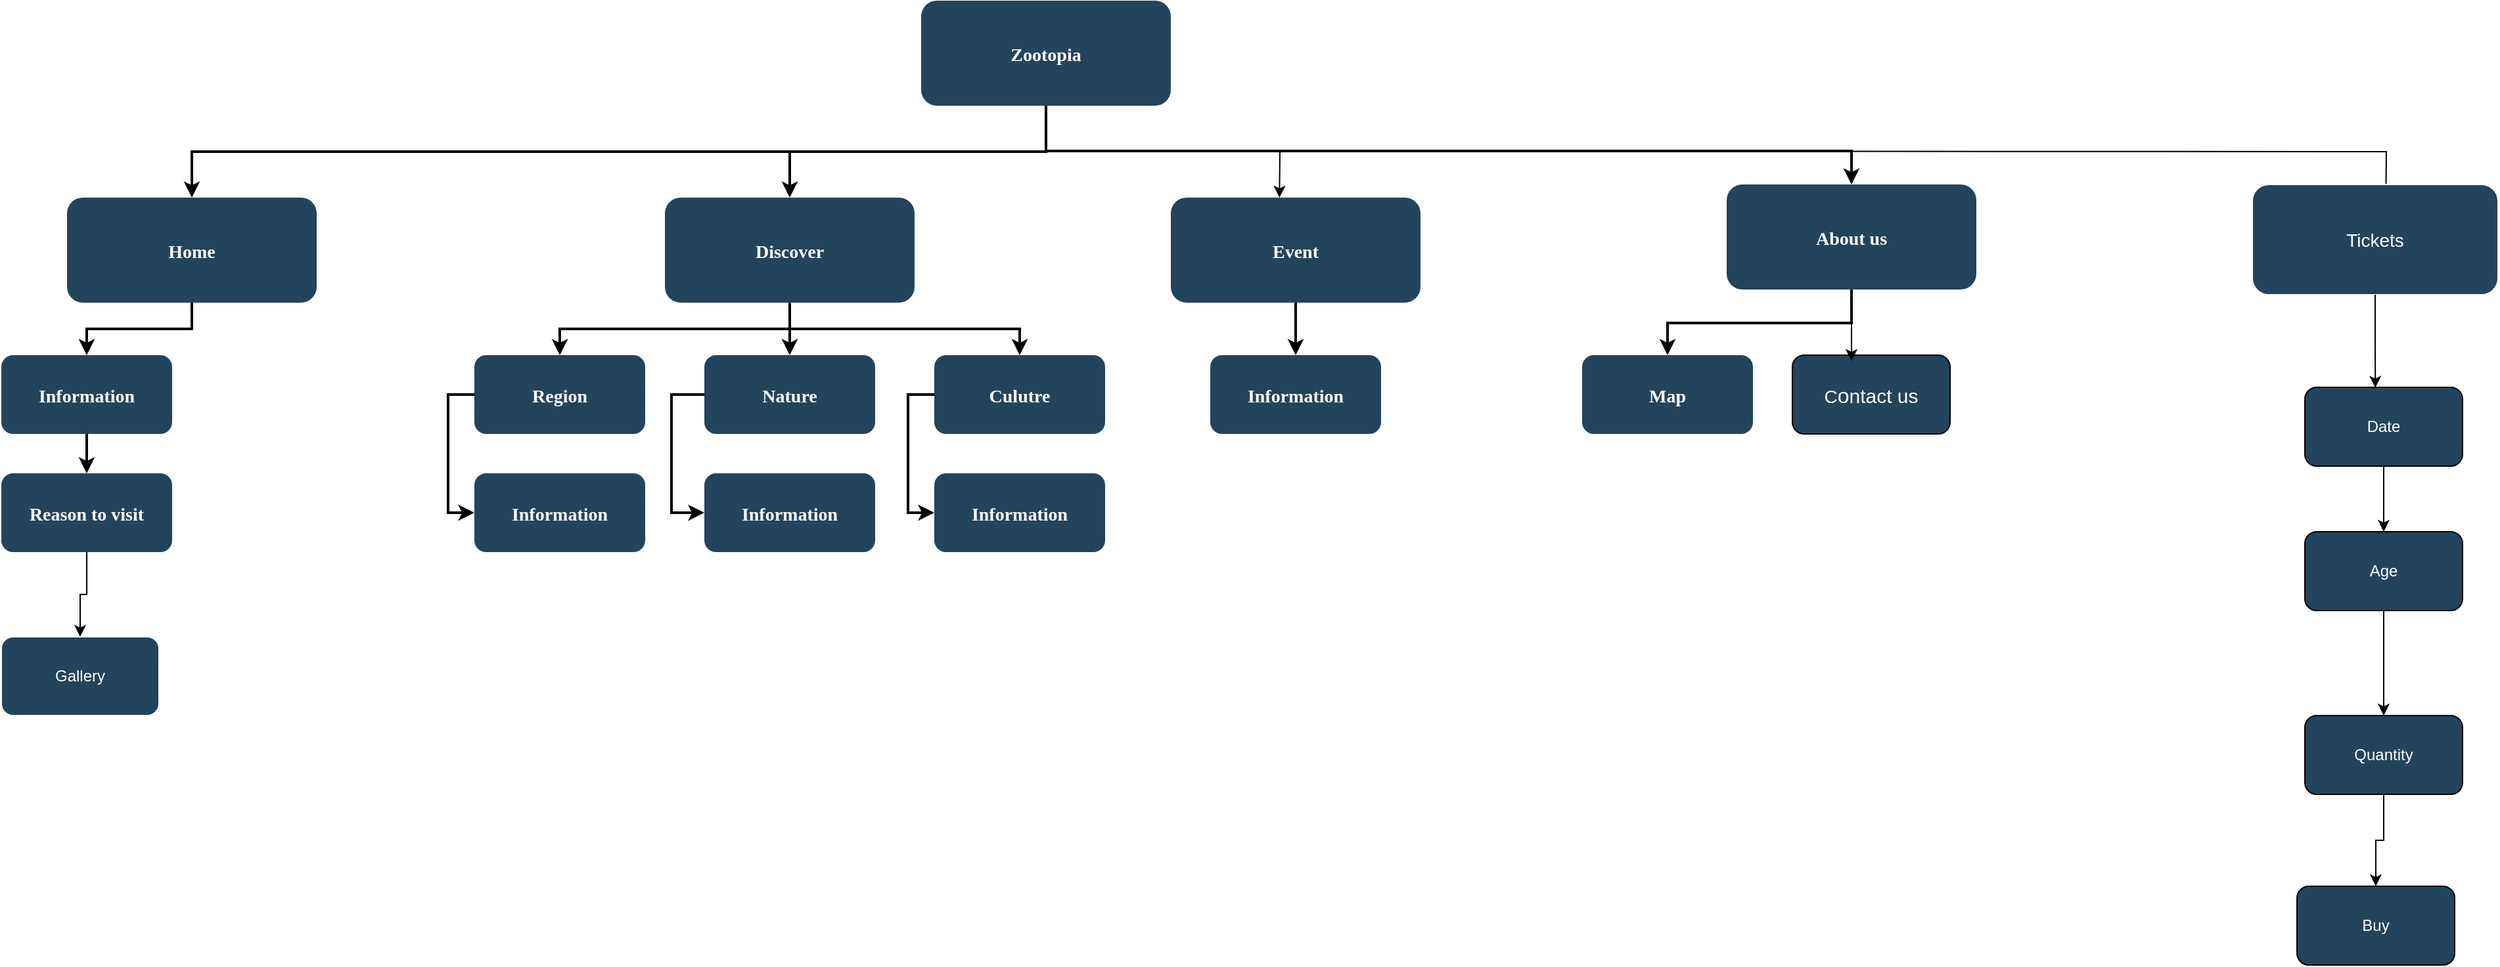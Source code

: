 <mxfile version="22.1.21" type="device">
  <diagram name="Page-1" id="2c0d36ab-eaac-3732-788b-9136903baeff">
    <mxGraphModel dx="1059" dy="606" grid="1" gridSize="10" guides="1" tooltips="1" connect="1" arrows="1" fold="1" page="1" pageScale="1.5" pageWidth="1169" pageHeight="827" background="none" math="0" shadow="0">
      <root>
        <mxCell id="0" />
        <mxCell id="1" parent="0" />
        <mxCell id="BSb9kTzpIxqj5v7kkfCS-125" style="edgeStyle=orthogonalEdgeStyle;rounded=0;orthogonalLoop=1;jettySize=auto;html=1;exitX=0.5;exitY=1;exitDx=0;exitDy=0;entryX=0.5;entryY=0;entryDx=0;entryDy=0;fillColor=#ffe6cc;strokeColor=#000000;" parent="1" edge="1">
          <mxGeometry relative="1" as="geometry">
            <mxPoint x="860" y="300" as="sourcePoint" />
            <mxPoint x="1871.5" y="350" as="targetPoint" />
          </mxGeometry>
        </mxCell>
        <mxCell id="2" value="Zootopia" style="rounded=1;fillColor=#23445D;gradientColor=none;strokeColor=none;fontColor=#FFFFFF;fontStyle=1;fontFamily=Tahoma;fontSize=14;" parent="1" vertex="1">
          <mxGeometry x="757" y="185.5" width="190" height="80" as="geometry" />
        </mxCell>
        <mxCell id="4" value="About us" style="rounded=1;fillColor=#23445D;gradientColor=none;strokeColor=none;fontColor=#FFFFFF;fontStyle=1;fontFamily=Tahoma;fontSize=14;" parent="1" vertex="1">
          <mxGeometry x="1370.0" y="325.5" width="190" height="80" as="geometry" />
        </mxCell>
        <mxCell id="9" value="" style="edgeStyle=elbowEdgeStyle;elbow=vertical;strokeWidth=2;rounded=0;" parent="1" source="2" target="4" edge="1">
          <mxGeometry x="337" y="215.5" width="100" height="100" as="geometry">
            <mxPoint x="337" y="315.5" as="sourcePoint" />
            <mxPoint x="437" y="215.5" as="targetPoint" />
            <Array as="points">
              <mxPoint x="1100" y="300" />
              <mxPoint x="1457" y="300" />
            </Array>
          </mxGeometry>
        </mxCell>
        <mxCell id="BSb9kTzpIxqj5v7kkfCS-130" style="edgeStyle=orthogonalEdgeStyle;rounded=0;orthogonalLoop=1;jettySize=auto;html=1;exitX=0.5;exitY=0;exitDx=0;exitDy=0;" parent="1" source="10" edge="1">
          <mxGeometry relative="1" as="geometry">
            <mxPoint x="1041.882" y="335.353" as="targetPoint" />
          </mxGeometry>
        </mxCell>
        <mxCell id="10" value="Event" style="rounded=1;fillColor=#23445D;gradientColor=none;strokeColor=none;fontColor=#FFFFFF;fontStyle=1;fontFamily=Tahoma;fontSize=14;" parent="1" vertex="1">
          <mxGeometry x="947" y="335.5" width="190" height="80" as="geometry" />
        </mxCell>
        <mxCell id="12" value="Discover" style="rounded=1;fillColor=#23445D;gradientColor=none;strokeColor=none;fontColor=#FFFFFF;fontStyle=1;fontFamily=Tahoma;fontSize=14;" parent="1" vertex="1">
          <mxGeometry x="562.0" y="335.5" width="190" height="80" as="geometry" />
        </mxCell>
        <mxCell id="13" value="Home" style="rounded=1;fillColor=#23445D;gradientColor=none;strokeColor=none;fontColor=#FFFFFF;fontStyle=1;fontFamily=Tahoma;fontSize=14;" parent="1" vertex="1">
          <mxGeometry x="107" y="335.5" width="190" height="80" as="geometry" />
        </mxCell>
        <mxCell id="14" value="Information" style="rounded=1;fillColor=#23445D;gradientColor=none;strokeColor=none;fontColor=#FFFFFF;fontStyle=1;fontFamily=Tahoma;fontSize=14;" parent="1" vertex="1">
          <mxGeometry x="57" y="455.5" width="130" height="60" as="geometry" />
        </mxCell>
        <mxCell id="BSb9kTzpIxqj5v7kkfCS-127" style="edgeStyle=orthogonalEdgeStyle;rounded=0;orthogonalLoop=1;jettySize=auto;html=1;exitX=0.5;exitY=1;exitDx=0;exitDy=0;entryX=0.5;entryY=0;entryDx=0;entryDy=0;" parent="1" source="15" target="BSb9kTzpIxqj5v7kkfCS-126" edge="1">
          <mxGeometry relative="1" as="geometry" />
        </mxCell>
        <mxCell id="15" value="Reason to visit" style="rounded=1;fillColor=#23445D;gradientColor=none;strokeColor=none;fontColor=#FFFFFF;fontStyle=1;fontFamily=Tahoma;fontSize=14;" parent="1" vertex="1">
          <mxGeometry x="57" y="545.5" width="130" height="60" as="geometry" />
        </mxCell>
        <mxCell id="25" value="Region" style="rounded=1;fillColor=#23445D;gradientColor=none;strokeColor=none;fontColor=#FFFFFF;fontStyle=1;fontFamily=Tahoma;fontSize=14;" parent="1" vertex="1">
          <mxGeometry x="417" y="455.5" width="130" height="60" as="geometry" />
        </mxCell>
        <mxCell id="26" value="Information" style="rounded=1;fillColor=#23445D;gradientColor=none;strokeColor=none;fontColor=#FFFFFF;fontStyle=1;fontFamily=Tahoma;fontSize=14;" parent="1" vertex="1">
          <mxGeometry x="417" y="545.5" width="130" height="60" as="geometry" />
        </mxCell>
        <mxCell id="29" value="Nature" style="rounded=1;fillColor=#23445D;gradientColor=none;strokeColor=none;fontColor=#FFFFFF;fontStyle=1;fontFamily=Tahoma;fontSize=14;" parent="1" vertex="1">
          <mxGeometry x="592" y="455.5" width="130" height="60" as="geometry" />
        </mxCell>
        <mxCell id="30" value="Information" style="rounded=1;fillColor=#23445D;gradientColor=none;strokeColor=none;fontColor=#FFFFFF;fontStyle=1;fontFamily=Tahoma;fontSize=14;" parent="1" vertex="1">
          <mxGeometry x="592" y="545.5" width="130" height="60" as="geometry" />
        </mxCell>
        <mxCell id="33" value="Culutre" style="rounded=1;fillColor=#23445D;gradientColor=none;strokeColor=none;fontColor=#FFFFFF;fontStyle=1;fontFamily=Tahoma;fontSize=14;" parent="1" vertex="1">
          <mxGeometry x="767" y="455.5" width="130" height="60" as="geometry" />
        </mxCell>
        <mxCell id="34" value="Information" style="rounded=1;fillColor=#23445D;gradientColor=none;strokeColor=none;fontColor=#FFFFFF;fontStyle=1;fontFamily=Tahoma;fontSize=14;" parent="1" vertex="1">
          <mxGeometry x="767" y="545.5" width="130" height="60" as="geometry" />
        </mxCell>
        <mxCell id="41" value="Information" style="rounded=1;fillColor=#23445D;gradientColor=none;strokeColor=none;fontColor=#FFFFFF;fontStyle=1;fontFamily=Tahoma;fontSize=14;" parent="1" vertex="1">
          <mxGeometry x="977" y="455.5" width="130" height="60" as="geometry" />
        </mxCell>
        <mxCell id="48" value="Map" style="rounded=1;fillColor=#23445D;gradientColor=none;strokeColor=none;fontColor=#FFFFFF;fontStyle=1;fontFamily=Tahoma;fontSize=14;" parent="1" vertex="1">
          <mxGeometry x="1260" y="455.5" width="130" height="60" as="geometry" />
        </mxCell>
        <mxCell id="59" value="" style="edgeStyle=elbowEdgeStyle;elbow=vertical;strokeWidth=2;rounded=0;" parent="1" source="2" target="12" edge="1">
          <mxGeometry x="347" y="225.5" width="100" height="100" as="geometry">
            <mxPoint x="862.0" y="275.5" as="sourcePoint" />
            <mxPoint x="1467.0" y="345.5" as="targetPoint" />
          </mxGeometry>
        </mxCell>
        <mxCell id="61" value="" style="edgeStyle=elbowEdgeStyle;elbow=vertical;strokeWidth=2;rounded=0;" parent="1" source="2" target="13" edge="1">
          <mxGeometry x="-23" y="135.5" width="100" height="100" as="geometry">
            <mxPoint x="-23" y="235.5" as="sourcePoint" />
            <mxPoint x="77" y="135.5" as="targetPoint" />
          </mxGeometry>
        </mxCell>
        <mxCell id="62" value="" style="edgeStyle=elbowEdgeStyle;elbow=vertical;strokeWidth=2;rounded=0;" parent="1" source="13" target="14" edge="1">
          <mxGeometry x="-23" y="135.5" width="100" height="100" as="geometry">
            <mxPoint x="-23" y="235.5" as="sourcePoint" />
            <mxPoint x="77" y="135.5" as="targetPoint" />
          </mxGeometry>
        </mxCell>
        <mxCell id="70" value="" style="edgeStyle=elbowEdgeStyle;elbow=horizontal;strokeWidth=2;rounded=0;" parent="1" source="25" target="26" edge="1">
          <mxGeometry x="-23" y="135.5" width="100" height="100" as="geometry">
            <mxPoint x="-23" y="235.5" as="sourcePoint" />
            <mxPoint x="77" y="135.5" as="targetPoint" />
            <Array as="points">
              <mxPoint x="397" y="535.5" />
            </Array>
          </mxGeometry>
        </mxCell>
        <mxCell id="73" value="" style="edgeStyle=elbowEdgeStyle;elbow=horizontal;strokeWidth=2;rounded=0;" parent="1" source="29" target="30" edge="1">
          <mxGeometry x="-23" y="135.5" width="100" height="100" as="geometry">
            <mxPoint x="-23" y="235.5" as="sourcePoint" />
            <mxPoint x="77" y="135.5" as="targetPoint" />
            <Array as="points">
              <mxPoint x="567" y="535.5" />
            </Array>
          </mxGeometry>
        </mxCell>
        <mxCell id="76" value="" style="edgeStyle=elbowEdgeStyle;elbow=horizontal;strokeWidth=2;rounded=0;" parent="1" source="33" target="34" edge="1">
          <mxGeometry x="-23" y="135.5" width="100" height="100" as="geometry">
            <mxPoint x="-23" y="235.5" as="sourcePoint" />
            <mxPoint x="77" y="135.5" as="targetPoint" />
            <Array as="points">
              <mxPoint x="747" y="535.5" />
            </Array>
          </mxGeometry>
        </mxCell>
        <mxCell id="100" value="" style="edgeStyle=elbowEdgeStyle;elbow=vertical;strokeWidth=2;rounded=0;" parent="1" source="12" target="25" edge="1">
          <mxGeometry x="-23" y="135.5" width="100" height="100" as="geometry">
            <mxPoint x="-23" y="235.5" as="sourcePoint" />
            <mxPoint x="77" y="135.5" as="targetPoint" />
          </mxGeometry>
        </mxCell>
        <mxCell id="101" value="" style="edgeStyle=elbowEdgeStyle;elbow=vertical;strokeWidth=2;rounded=0;" parent="1" source="12" target="29" edge="1">
          <mxGeometry x="-23" y="135.5" width="100" height="100" as="geometry">
            <mxPoint x="-23" y="235.5" as="sourcePoint" />
            <mxPoint x="77" y="135.5" as="targetPoint" />
          </mxGeometry>
        </mxCell>
        <mxCell id="102" value="" style="edgeStyle=elbowEdgeStyle;elbow=vertical;strokeWidth=2;rounded=0;" parent="1" source="12" target="33" edge="1">
          <mxGeometry x="-23" y="135.5" width="100" height="100" as="geometry">
            <mxPoint x="-23" y="235.5" as="sourcePoint" />
            <mxPoint x="77" y="135.5" as="targetPoint" />
          </mxGeometry>
        </mxCell>
        <mxCell id="103" value="" style="edgeStyle=elbowEdgeStyle;elbow=vertical;strokeWidth=2;rounded=0;" parent="1" source="10" target="41" edge="1">
          <mxGeometry x="-23" y="135.5" width="100" height="100" as="geometry">
            <mxPoint x="-23" y="235.5" as="sourcePoint" />
            <mxPoint x="77" y="135.5" as="targetPoint" />
          </mxGeometry>
        </mxCell>
        <mxCell id="104" value="" style="edgeStyle=elbowEdgeStyle;elbow=vertical;strokeWidth=2;rounded=0;" parent="1" source="4" target="48" edge="1">
          <mxGeometry x="-23" y="135.5" width="100" height="100" as="geometry">
            <mxPoint x="-23" y="235.5" as="sourcePoint" />
            <mxPoint x="77" y="135.5" as="targetPoint" />
            <Array as="points">
              <mxPoint x="1465" y="431" />
            </Array>
          </mxGeometry>
        </mxCell>
        <mxCell id="107" value="" style="edgeStyle=elbowEdgeStyle;elbow=vertical;rounded=0;strokeWidth=2;" parent="1" source="14" target="15" edge="1">
          <mxGeometry x="-23" y="135.5" width="100" height="100" as="geometry">
            <mxPoint x="-23" y="235.5" as="sourcePoint" />
            <mxPoint x="77" y="135.5" as="targetPoint" />
          </mxGeometry>
        </mxCell>
        <mxCell id="BSb9kTzpIxqj5v7kkfCS-123" value="&lt;font color=&quot;#ffffff&quot;&gt;&lt;span style=&quot;font-size: 14px;&quot;&gt;Tickets&lt;/span&gt;&lt;/font&gt;" style="rounded=1;whiteSpace=wrap;html=1;fillColor=#23445D;strokeColor=#FFFFFF;" parent="1" vertex="1">
          <mxGeometry x="1770" y="325.5" width="187" height="84" as="geometry" />
        </mxCell>
        <mxCell id="BSb9kTzpIxqj5v7kkfCS-126" value="&lt;font color=&quot;#ffffff&quot;&gt;Gallery&lt;/font&gt;" style="rounded=1;whiteSpace=wrap;html=1;fillColor=#23445D;strokeColor=#FFFFFF;" parent="1" vertex="1">
          <mxGeometry x="57" y="670" width="120" height="60" as="geometry" />
        </mxCell>
        <mxCell id="BSb9kTzpIxqj5v7kkfCS-132" value="" style="endArrow=classic;html=1;rounded=0;entryX=0.435;entryY=-0.105;entryDx=0;entryDy=0;entryPerimeter=0;" parent="1" edge="1">
          <mxGeometry width="50" height="50" relative="1" as="geometry">
            <mxPoint x="1030" y="300" as="sourcePoint" />
            <mxPoint x="1029.65" y="335.5" as="targetPoint" />
          </mxGeometry>
        </mxCell>
        <mxCell id="8ChN76vkR7CraZMS8rs1-129" style="edgeStyle=orthogonalEdgeStyle;rounded=0;orthogonalLoop=1;jettySize=auto;html=1;exitX=0.5;exitY=1;exitDx=0;exitDy=0;" parent="1" source="8ChN76vkR7CraZMS8rs1-124" target="8ChN76vkR7CraZMS8rs1-125" edge="1">
          <mxGeometry relative="1" as="geometry" />
        </mxCell>
        <mxCell id="8ChN76vkR7CraZMS8rs1-124" value="&lt;font color=&quot;#ffffff&quot;&gt;Date&lt;/font&gt;" style="rounded=1;whiteSpace=wrap;html=1;fillColor=#23445D;" parent="1" vertex="1">
          <mxGeometry x="1810" y="480" width="120" height="60" as="geometry" />
        </mxCell>
        <mxCell id="8ChN76vkR7CraZMS8rs1-130" style="edgeStyle=orthogonalEdgeStyle;rounded=0;orthogonalLoop=1;jettySize=auto;html=1;exitX=0.5;exitY=1;exitDx=0;exitDy=0;" parent="1" source="8ChN76vkR7CraZMS8rs1-125" target="8ChN76vkR7CraZMS8rs1-126" edge="1">
          <mxGeometry relative="1" as="geometry" />
        </mxCell>
        <mxCell id="8ChN76vkR7CraZMS8rs1-125" value="&lt;font color=&quot;#ffffff&quot;&gt;Age&lt;/font&gt;" style="rounded=1;whiteSpace=wrap;html=1;fillColor=#23445D;" parent="1" vertex="1">
          <mxGeometry x="1810" y="590" width="120" height="60" as="geometry" />
        </mxCell>
        <mxCell id="8ChN76vkR7CraZMS8rs1-131" style="edgeStyle=orthogonalEdgeStyle;rounded=0;orthogonalLoop=1;jettySize=auto;html=1;exitX=0.5;exitY=1;exitDx=0;exitDy=0;entryX=0.5;entryY=0;entryDx=0;entryDy=0;" parent="1" source="8ChN76vkR7CraZMS8rs1-126" target="8ChN76vkR7CraZMS8rs1-127" edge="1">
          <mxGeometry relative="1" as="geometry" />
        </mxCell>
        <mxCell id="8ChN76vkR7CraZMS8rs1-126" value="&lt;font color=&quot;#ffffff&quot;&gt;Quantity&lt;/font&gt;" style="rounded=1;whiteSpace=wrap;html=1;fillColor=#23445D;" parent="1" vertex="1">
          <mxGeometry x="1810" y="730" width="120" height="60" as="geometry" />
        </mxCell>
        <mxCell id="8ChN76vkR7CraZMS8rs1-127" value="&lt;font color=&quot;#ffffff&quot;&gt;Buy&lt;/font&gt;" style="rounded=1;whiteSpace=wrap;html=1;fillColor=#23445D;" parent="1" vertex="1">
          <mxGeometry x="1804" y="860" width="120" height="60" as="geometry" />
        </mxCell>
        <mxCell id="8ChN76vkR7CraZMS8rs1-128" style="edgeStyle=orthogonalEdgeStyle;rounded=0;orthogonalLoop=1;jettySize=auto;html=1;exitX=0.5;exitY=1;exitDx=0;exitDy=0;entryX=0.447;entryY=0.005;entryDx=0;entryDy=0;entryPerimeter=0;" parent="1" source="BSb9kTzpIxqj5v7kkfCS-123" target="8ChN76vkR7CraZMS8rs1-124" edge="1">
          <mxGeometry relative="1" as="geometry">
            <mxPoint x="1863" y="470" as="targetPoint" />
          </mxGeometry>
        </mxCell>
        <mxCell id="5SJyJrD-QBAm1HcCJdYE-107" value="&lt;font style=&quot;font-size: 14px;&quot; color=&quot;#ffffff&quot;&gt;C&lt;/font&gt;&lt;font style=&quot;font-size: 16px;&quot; color=&quot;#ffffff&quot;&gt;o&lt;/font&gt;&lt;font style=&quot;font-size: 15px;&quot; color=&quot;#ffffff&quot;&gt;ntact us&lt;/font&gt;" style="rounded=1;whiteSpace=wrap;html=1;fillColor=#23445D;strokeColor=#000000;" vertex="1" parent="1">
          <mxGeometry x="1420" y="455.5" width="120" height="60" as="geometry" />
        </mxCell>
        <mxCell id="5SJyJrD-QBAm1HcCJdYE-111" style="edgeStyle=orthogonalEdgeStyle;rounded=0;orthogonalLoop=1;jettySize=auto;html=1;exitX=0.5;exitY=1;exitDx=0;exitDy=0;entryX=0.375;entryY=0.075;entryDx=0;entryDy=0;entryPerimeter=0;" edge="1" parent="1" source="4" target="5SJyJrD-QBAm1HcCJdYE-107">
          <mxGeometry relative="1" as="geometry" />
        </mxCell>
      </root>
    </mxGraphModel>
  </diagram>
</mxfile>
